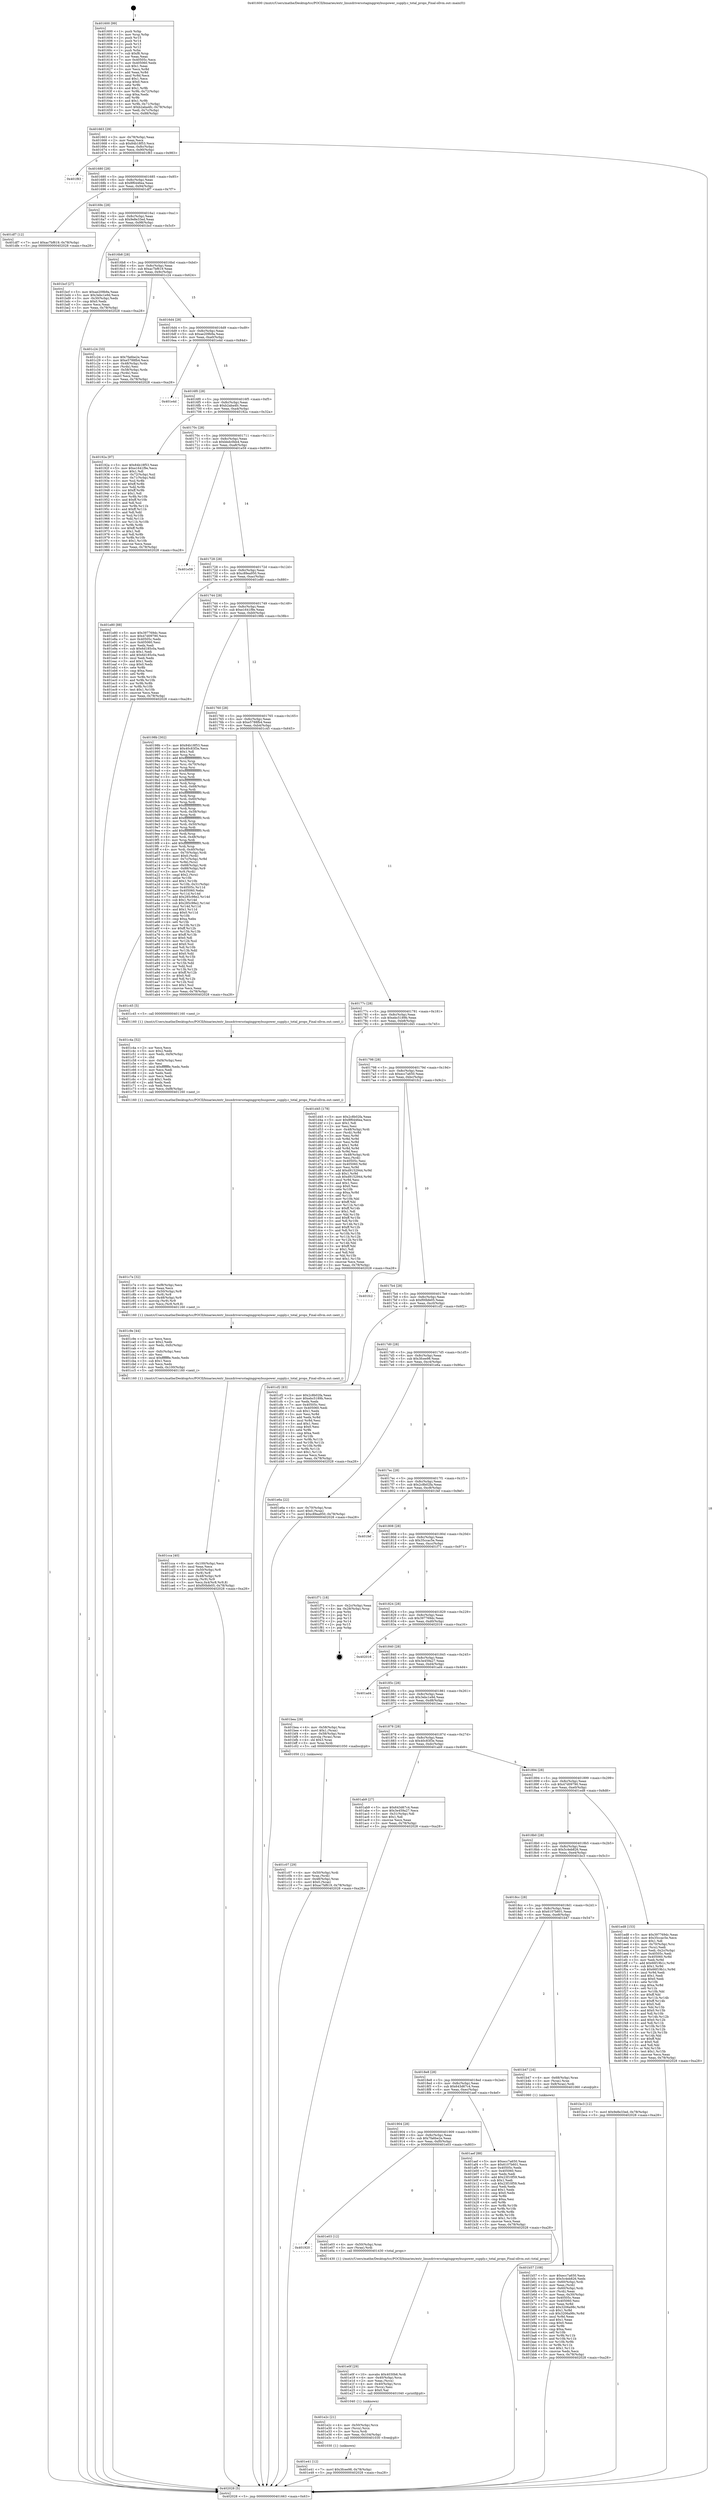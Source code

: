 digraph "0x401600" {
  label = "0x401600 (/mnt/c/Users/mathe/Desktop/tcc/POCII/binaries/extr_linuxdriversstaginggreybuspower_supply.c_total_props_Final-ollvm.out::main(0))"
  labelloc = "t"
  node[shape=record]

  Entry [label="",width=0.3,height=0.3,shape=circle,fillcolor=black,style=filled]
  "0x401663" [label="{
     0x401663 [29]\l
     | [instrs]\l
     &nbsp;&nbsp;0x401663 \<+3\>: mov -0x78(%rbp),%eax\l
     &nbsp;&nbsp;0x401666 \<+2\>: mov %eax,%ecx\l
     &nbsp;&nbsp;0x401668 \<+6\>: sub $0x84b18f53,%ecx\l
     &nbsp;&nbsp;0x40166e \<+6\>: mov %eax,-0x8c(%rbp)\l
     &nbsp;&nbsp;0x401674 \<+6\>: mov %ecx,-0x90(%rbp)\l
     &nbsp;&nbsp;0x40167a \<+6\>: je 0000000000401f83 \<main+0x983\>\l
  }"]
  "0x401f83" [label="{
     0x401f83\l
  }", style=dashed]
  "0x401680" [label="{
     0x401680 [28]\l
     | [instrs]\l
     &nbsp;&nbsp;0x401680 \<+5\>: jmp 0000000000401685 \<main+0x85\>\l
     &nbsp;&nbsp;0x401685 \<+6\>: mov -0x8c(%rbp),%eax\l
     &nbsp;&nbsp;0x40168b \<+5\>: sub $0x8f6446ea,%eax\l
     &nbsp;&nbsp;0x401690 \<+6\>: mov %eax,-0x94(%rbp)\l
     &nbsp;&nbsp;0x401696 \<+6\>: je 0000000000401df7 \<main+0x7f7\>\l
  }"]
  Exit [label="",width=0.3,height=0.3,shape=circle,fillcolor=black,style=filled,peripheries=2]
  "0x401df7" [label="{
     0x401df7 [12]\l
     | [instrs]\l
     &nbsp;&nbsp;0x401df7 \<+7\>: movl $0xac7bf619,-0x78(%rbp)\l
     &nbsp;&nbsp;0x401dfe \<+5\>: jmp 0000000000402028 \<main+0xa28\>\l
  }"]
  "0x40169c" [label="{
     0x40169c [28]\l
     | [instrs]\l
     &nbsp;&nbsp;0x40169c \<+5\>: jmp 00000000004016a1 \<main+0xa1\>\l
     &nbsp;&nbsp;0x4016a1 \<+6\>: mov -0x8c(%rbp),%eax\l
     &nbsp;&nbsp;0x4016a7 \<+5\>: sub $0x9e8e33ed,%eax\l
     &nbsp;&nbsp;0x4016ac \<+6\>: mov %eax,-0x98(%rbp)\l
     &nbsp;&nbsp;0x4016b2 \<+6\>: je 0000000000401bcf \<main+0x5cf\>\l
  }"]
  "0x401e41" [label="{
     0x401e41 [12]\l
     | [instrs]\l
     &nbsp;&nbsp;0x401e41 \<+7\>: movl $0x3fcee98,-0x78(%rbp)\l
     &nbsp;&nbsp;0x401e48 \<+5\>: jmp 0000000000402028 \<main+0xa28\>\l
  }"]
  "0x401bcf" [label="{
     0x401bcf [27]\l
     | [instrs]\l
     &nbsp;&nbsp;0x401bcf \<+5\>: mov $0xae209b9a,%eax\l
     &nbsp;&nbsp;0x401bd4 \<+5\>: mov $0x3ebc1e9d,%ecx\l
     &nbsp;&nbsp;0x401bd9 \<+3\>: mov -0x30(%rbp),%edx\l
     &nbsp;&nbsp;0x401bdc \<+3\>: cmp $0x0,%edx\l
     &nbsp;&nbsp;0x401bdf \<+3\>: cmove %ecx,%eax\l
     &nbsp;&nbsp;0x401be2 \<+3\>: mov %eax,-0x78(%rbp)\l
     &nbsp;&nbsp;0x401be5 \<+5\>: jmp 0000000000402028 \<main+0xa28\>\l
  }"]
  "0x4016b8" [label="{
     0x4016b8 [28]\l
     | [instrs]\l
     &nbsp;&nbsp;0x4016b8 \<+5\>: jmp 00000000004016bd \<main+0xbd\>\l
     &nbsp;&nbsp;0x4016bd \<+6\>: mov -0x8c(%rbp),%eax\l
     &nbsp;&nbsp;0x4016c3 \<+5\>: sub $0xac7bf619,%eax\l
     &nbsp;&nbsp;0x4016c8 \<+6\>: mov %eax,-0x9c(%rbp)\l
     &nbsp;&nbsp;0x4016ce \<+6\>: je 0000000000401c24 \<main+0x624\>\l
  }"]
  "0x401e2c" [label="{
     0x401e2c [21]\l
     | [instrs]\l
     &nbsp;&nbsp;0x401e2c \<+4\>: mov -0x50(%rbp),%rcx\l
     &nbsp;&nbsp;0x401e30 \<+3\>: mov (%rcx),%rcx\l
     &nbsp;&nbsp;0x401e33 \<+3\>: mov %rcx,%rdi\l
     &nbsp;&nbsp;0x401e36 \<+6\>: mov %eax,-0x104(%rbp)\l
     &nbsp;&nbsp;0x401e3c \<+5\>: call 0000000000401030 \<free@plt\>\l
     | [calls]\l
     &nbsp;&nbsp;0x401030 \{1\} (unknown)\l
  }"]
  "0x401c24" [label="{
     0x401c24 [33]\l
     | [instrs]\l
     &nbsp;&nbsp;0x401c24 \<+5\>: mov $0x7fa6be2e,%eax\l
     &nbsp;&nbsp;0x401c29 \<+5\>: mov $0xe5788fb4,%ecx\l
     &nbsp;&nbsp;0x401c2e \<+4\>: mov -0x48(%rbp),%rdx\l
     &nbsp;&nbsp;0x401c32 \<+2\>: mov (%rdx),%esi\l
     &nbsp;&nbsp;0x401c34 \<+4\>: mov -0x58(%rbp),%rdx\l
     &nbsp;&nbsp;0x401c38 \<+2\>: cmp (%rdx),%esi\l
     &nbsp;&nbsp;0x401c3a \<+3\>: cmovl %ecx,%eax\l
     &nbsp;&nbsp;0x401c3d \<+3\>: mov %eax,-0x78(%rbp)\l
     &nbsp;&nbsp;0x401c40 \<+5\>: jmp 0000000000402028 \<main+0xa28\>\l
  }"]
  "0x4016d4" [label="{
     0x4016d4 [28]\l
     | [instrs]\l
     &nbsp;&nbsp;0x4016d4 \<+5\>: jmp 00000000004016d9 \<main+0xd9\>\l
     &nbsp;&nbsp;0x4016d9 \<+6\>: mov -0x8c(%rbp),%eax\l
     &nbsp;&nbsp;0x4016df \<+5\>: sub $0xae209b9a,%eax\l
     &nbsp;&nbsp;0x4016e4 \<+6\>: mov %eax,-0xa0(%rbp)\l
     &nbsp;&nbsp;0x4016ea \<+6\>: je 0000000000401e4d \<main+0x84d\>\l
  }"]
  "0x401e0f" [label="{
     0x401e0f [29]\l
     | [instrs]\l
     &nbsp;&nbsp;0x401e0f \<+10\>: movabs $0x4030b6,%rdi\l
     &nbsp;&nbsp;0x401e19 \<+4\>: mov -0x40(%rbp),%rcx\l
     &nbsp;&nbsp;0x401e1d \<+2\>: mov %eax,(%rcx)\l
     &nbsp;&nbsp;0x401e1f \<+4\>: mov -0x40(%rbp),%rcx\l
     &nbsp;&nbsp;0x401e23 \<+2\>: mov (%rcx),%esi\l
     &nbsp;&nbsp;0x401e25 \<+2\>: mov $0x0,%al\l
     &nbsp;&nbsp;0x401e27 \<+5\>: call 0000000000401040 \<printf@plt\>\l
     | [calls]\l
     &nbsp;&nbsp;0x401040 \{1\} (unknown)\l
  }"]
  "0x401e4d" [label="{
     0x401e4d\l
  }", style=dashed]
  "0x4016f0" [label="{
     0x4016f0 [28]\l
     | [instrs]\l
     &nbsp;&nbsp;0x4016f0 \<+5\>: jmp 00000000004016f5 \<main+0xf5\>\l
     &nbsp;&nbsp;0x4016f5 \<+6\>: mov -0x8c(%rbp),%eax\l
     &nbsp;&nbsp;0x4016fb \<+5\>: sub $0xb2aba4fc,%eax\l
     &nbsp;&nbsp;0x401700 \<+6\>: mov %eax,-0xa4(%rbp)\l
     &nbsp;&nbsp;0x401706 \<+6\>: je 000000000040192a \<main+0x32a\>\l
  }"]
  "0x401920" [label="{
     0x401920\l
  }", style=dashed]
  "0x40192a" [label="{
     0x40192a [97]\l
     | [instrs]\l
     &nbsp;&nbsp;0x40192a \<+5\>: mov $0x84b18f53,%eax\l
     &nbsp;&nbsp;0x40192f \<+5\>: mov $0xe1641f9e,%ecx\l
     &nbsp;&nbsp;0x401934 \<+2\>: mov $0x1,%dl\l
     &nbsp;&nbsp;0x401936 \<+4\>: mov -0x72(%rbp),%sil\l
     &nbsp;&nbsp;0x40193a \<+4\>: mov -0x71(%rbp),%dil\l
     &nbsp;&nbsp;0x40193e \<+3\>: mov %sil,%r8b\l
     &nbsp;&nbsp;0x401941 \<+4\>: xor $0xff,%r8b\l
     &nbsp;&nbsp;0x401945 \<+3\>: mov %dil,%r9b\l
     &nbsp;&nbsp;0x401948 \<+4\>: xor $0xff,%r9b\l
     &nbsp;&nbsp;0x40194c \<+3\>: xor $0x1,%dl\l
     &nbsp;&nbsp;0x40194f \<+3\>: mov %r8b,%r10b\l
     &nbsp;&nbsp;0x401952 \<+4\>: and $0xff,%r10b\l
     &nbsp;&nbsp;0x401956 \<+3\>: and %dl,%sil\l
     &nbsp;&nbsp;0x401959 \<+3\>: mov %r9b,%r11b\l
     &nbsp;&nbsp;0x40195c \<+4\>: and $0xff,%r11b\l
     &nbsp;&nbsp;0x401960 \<+3\>: and %dl,%dil\l
     &nbsp;&nbsp;0x401963 \<+3\>: or %sil,%r10b\l
     &nbsp;&nbsp;0x401966 \<+3\>: or %dil,%r11b\l
     &nbsp;&nbsp;0x401969 \<+3\>: xor %r11b,%r10b\l
     &nbsp;&nbsp;0x40196c \<+3\>: or %r9b,%r8b\l
     &nbsp;&nbsp;0x40196f \<+4\>: xor $0xff,%r8b\l
     &nbsp;&nbsp;0x401973 \<+3\>: or $0x1,%dl\l
     &nbsp;&nbsp;0x401976 \<+3\>: and %dl,%r8b\l
     &nbsp;&nbsp;0x401979 \<+3\>: or %r8b,%r10b\l
     &nbsp;&nbsp;0x40197c \<+4\>: test $0x1,%r10b\l
     &nbsp;&nbsp;0x401980 \<+3\>: cmovne %ecx,%eax\l
     &nbsp;&nbsp;0x401983 \<+3\>: mov %eax,-0x78(%rbp)\l
     &nbsp;&nbsp;0x401986 \<+5\>: jmp 0000000000402028 \<main+0xa28\>\l
  }"]
  "0x40170c" [label="{
     0x40170c [28]\l
     | [instrs]\l
     &nbsp;&nbsp;0x40170c \<+5\>: jmp 0000000000401711 \<main+0x111\>\l
     &nbsp;&nbsp;0x401711 \<+6\>: mov -0x8c(%rbp),%eax\l
     &nbsp;&nbsp;0x401717 \<+5\>: sub $0xbbdc0bb4,%eax\l
     &nbsp;&nbsp;0x40171c \<+6\>: mov %eax,-0xa8(%rbp)\l
     &nbsp;&nbsp;0x401722 \<+6\>: je 0000000000401e59 \<main+0x859\>\l
  }"]
  "0x402028" [label="{
     0x402028 [5]\l
     | [instrs]\l
     &nbsp;&nbsp;0x402028 \<+5\>: jmp 0000000000401663 \<main+0x63\>\l
  }"]
  "0x401600" [label="{
     0x401600 [99]\l
     | [instrs]\l
     &nbsp;&nbsp;0x401600 \<+1\>: push %rbp\l
     &nbsp;&nbsp;0x401601 \<+3\>: mov %rsp,%rbp\l
     &nbsp;&nbsp;0x401604 \<+2\>: push %r15\l
     &nbsp;&nbsp;0x401606 \<+2\>: push %r14\l
     &nbsp;&nbsp;0x401608 \<+2\>: push %r13\l
     &nbsp;&nbsp;0x40160a \<+2\>: push %r12\l
     &nbsp;&nbsp;0x40160c \<+1\>: push %rbx\l
     &nbsp;&nbsp;0x40160d \<+7\>: sub $0xf8,%rsp\l
     &nbsp;&nbsp;0x401614 \<+2\>: xor %eax,%eax\l
     &nbsp;&nbsp;0x401616 \<+7\>: mov 0x40505c,%ecx\l
     &nbsp;&nbsp;0x40161d \<+7\>: mov 0x405060,%edx\l
     &nbsp;&nbsp;0x401624 \<+3\>: sub $0x1,%eax\l
     &nbsp;&nbsp;0x401627 \<+3\>: mov %ecx,%r8d\l
     &nbsp;&nbsp;0x40162a \<+3\>: add %eax,%r8d\l
     &nbsp;&nbsp;0x40162d \<+4\>: imul %r8d,%ecx\l
     &nbsp;&nbsp;0x401631 \<+3\>: and $0x1,%ecx\l
     &nbsp;&nbsp;0x401634 \<+3\>: cmp $0x0,%ecx\l
     &nbsp;&nbsp;0x401637 \<+4\>: sete %r9b\l
     &nbsp;&nbsp;0x40163b \<+4\>: and $0x1,%r9b\l
     &nbsp;&nbsp;0x40163f \<+4\>: mov %r9b,-0x72(%rbp)\l
     &nbsp;&nbsp;0x401643 \<+3\>: cmp $0xa,%edx\l
     &nbsp;&nbsp;0x401646 \<+4\>: setl %r9b\l
     &nbsp;&nbsp;0x40164a \<+4\>: and $0x1,%r9b\l
     &nbsp;&nbsp;0x40164e \<+4\>: mov %r9b,-0x71(%rbp)\l
     &nbsp;&nbsp;0x401652 \<+7\>: movl $0xb2aba4fc,-0x78(%rbp)\l
     &nbsp;&nbsp;0x401659 \<+3\>: mov %edi,-0x7c(%rbp)\l
     &nbsp;&nbsp;0x40165c \<+7\>: mov %rsi,-0x88(%rbp)\l
  }"]
  "0x401e03" [label="{
     0x401e03 [12]\l
     | [instrs]\l
     &nbsp;&nbsp;0x401e03 \<+4\>: mov -0x50(%rbp),%rax\l
     &nbsp;&nbsp;0x401e07 \<+3\>: mov (%rax),%rdi\l
     &nbsp;&nbsp;0x401e0a \<+5\>: call 0000000000401430 \<total_props\>\l
     | [calls]\l
     &nbsp;&nbsp;0x401430 \{1\} (/mnt/c/Users/mathe/Desktop/tcc/POCII/binaries/extr_linuxdriversstaginggreybuspower_supply.c_total_props_Final-ollvm.out::total_props)\l
  }"]
  "0x401e59" [label="{
     0x401e59\l
  }", style=dashed]
  "0x401728" [label="{
     0x401728 [28]\l
     | [instrs]\l
     &nbsp;&nbsp;0x401728 \<+5\>: jmp 000000000040172d \<main+0x12d\>\l
     &nbsp;&nbsp;0x40172d \<+6\>: mov -0x8c(%rbp),%eax\l
     &nbsp;&nbsp;0x401733 \<+5\>: sub $0xc89ea950,%eax\l
     &nbsp;&nbsp;0x401738 \<+6\>: mov %eax,-0xac(%rbp)\l
     &nbsp;&nbsp;0x40173e \<+6\>: je 0000000000401e80 \<main+0x880\>\l
  }"]
  "0x401cca" [label="{
     0x401cca [40]\l
     | [instrs]\l
     &nbsp;&nbsp;0x401cca \<+6\>: mov -0x100(%rbp),%ecx\l
     &nbsp;&nbsp;0x401cd0 \<+3\>: imul %eax,%ecx\l
     &nbsp;&nbsp;0x401cd3 \<+4\>: mov -0x50(%rbp),%r8\l
     &nbsp;&nbsp;0x401cd7 \<+3\>: mov (%r8),%r8\l
     &nbsp;&nbsp;0x401cda \<+4\>: mov -0x48(%rbp),%r9\l
     &nbsp;&nbsp;0x401cde \<+3\>: movslq (%r9),%r9\l
     &nbsp;&nbsp;0x401ce1 \<+5\>: mov %ecx,0x4(%r8,%r9,8)\l
     &nbsp;&nbsp;0x401ce6 \<+7\>: movl $0xf00bfe05,-0x78(%rbp)\l
     &nbsp;&nbsp;0x401ced \<+5\>: jmp 0000000000402028 \<main+0xa28\>\l
  }"]
  "0x401e80" [label="{
     0x401e80 [88]\l
     | [instrs]\l
     &nbsp;&nbsp;0x401e80 \<+5\>: mov $0x397769dc,%eax\l
     &nbsp;&nbsp;0x401e85 \<+5\>: mov $0x47d09790,%ecx\l
     &nbsp;&nbsp;0x401e8a \<+7\>: mov 0x40505c,%edx\l
     &nbsp;&nbsp;0x401e91 \<+7\>: mov 0x405060,%esi\l
     &nbsp;&nbsp;0x401e98 \<+2\>: mov %edx,%edi\l
     &nbsp;&nbsp;0x401e9a \<+6\>: sub $0x6d185c0a,%edi\l
     &nbsp;&nbsp;0x401ea0 \<+3\>: sub $0x1,%edi\l
     &nbsp;&nbsp;0x401ea3 \<+6\>: add $0x6d185c0a,%edi\l
     &nbsp;&nbsp;0x401ea9 \<+3\>: imul %edi,%edx\l
     &nbsp;&nbsp;0x401eac \<+3\>: and $0x1,%edx\l
     &nbsp;&nbsp;0x401eaf \<+3\>: cmp $0x0,%edx\l
     &nbsp;&nbsp;0x401eb2 \<+4\>: sete %r8b\l
     &nbsp;&nbsp;0x401eb6 \<+3\>: cmp $0xa,%esi\l
     &nbsp;&nbsp;0x401eb9 \<+4\>: setl %r9b\l
     &nbsp;&nbsp;0x401ebd \<+3\>: mov %r8b,%r10b\l
     &nbsp;&nbsp;0x401ec0 \<+3\>: and %r9b,%r10b\l
     &nbsp;&nbsp;0x401ec3 \<+3\>: xor %r9b,%r8b\l
     &nbsp;&nbsp;0x401ec6 \<+3\>: or %r8b,%r10b\l
     &nbsp;&nbsp;0x401ec9 \<+4\>: test $0x1,%r10b\l
     &nbsp;&nbsp;0x401ecd \<+3\>: cmovne %ecx,%eax\l
     &nbsp;&nbsp;0x401ed0 \<+3\>: mov %eax,-0x78(%rbp)\l
     &nbsp;&nbsp;0x401ed3 \<+5\>: jmp 0000000000402028 \<main+0xa28\>\l
  }"]
  "0x401744" [label="{
     0x401744 [28]\l
     | [instrs]\l
     &nbsp;&nbsp;0x401744 \<+5\>: jmp 0000000000401749 \<main+0x149\>\l
     &nbsp;&nbsp;0x401749 \<+6\>: mov -0x8c(%rbp),%eax\l
     &nbsp;&nbsp;0x40174f \<+5\>: sub $0xe1641f9e,%eax\l
     &nbsp;&nbsp;0x401754 \<+6\>: mov %eax,-0xb0(%rbp)\l
     &nbsp;&nbsp;0x40175a \<+6\>: je 000000000040198b \<main+0x38b\>\l
  }"]
  "0x401c9e" [label="{
     0x401c9e [44]\l
     | [instrs]\l
     &nbsp;&nbsp;0x401c9e \<+2\>: xor %ecx,%ecx\l
     &nbsp;&nbsp;0x401ca0 \<+5\>: mov $0x2,%edx\l
     &nbsp;&nbsp;0x401ca5 \<+6\>: mov %edx,-0xfc(%rbp)\l
     &nbsp;&nbsp;0x401cab \<+1\>: cltd\l
     &nbsp;&nbsp;0x401cac \<+6\>: mov -0xfc(%rbp),%esi\l
     &nbsp;&nbsp;0x401cb2 \<+2\>: idiv %esi\l
     &nbsp;&nbsp;0x401cb4 \<+6\>: imul $0xfffffffe,%edx,%edx\l
     &nbsp;&nbsp;0x401cba \<+3\>: sub $0x1,%ecx\l
     &nbsp;&nbsp;0x401cbd \<+2\>: sub %ecx,%edx\l
     &nbsp;&nbsp;0x401cbf \<+6\>: mov %edx,-0x100(%rbp)\l
     &nbsp;&nbsp;0x401cc5 \<+5\>: call 0000000000401160 \<next_i\>\l
     | [calls]\l
     &nbsp;&nbsp;0x401160 \{1\} (/mnt/c/Users/mathe/Desktop/tcc/POCII/binaries/extr_linuxdriversstaginggreybuspower_supply.c_total_props_Final-ollvm.out::next_i)\l
  }"]
  "0x40198b" [label="{
     0x40198b [302]\l
     | [instrs]\l
     &nbsp;&nbsp;0x40198b \<+5\>: mov $0x84b18f53,%eax\l
     &nbsp;&nbsp;0x401990 \<+5\>: mov $0x40c83f3e,%ecx\l
     &nbsp;&nbsp;0x401995 \<+2\>: mov $0x1,%dl\l
     &nbsp;&nbsp;0x401997 \<+3\>: mov %rsp,%rsi\l
     &nbsp;&nbsp;0x40199a \<+4\>: add $0xfffffffffffffff0,%rsi\l
     &nbsp;&nbsp;0x40199e \<+3\>: mov %rsi,%rsp\l
     &nbsp;&nbsp;0x4019a1 \<+4\>: mov %rsi,-0x70(%rbp)\l
     &nbsp;&nbsp;0x4019a5 \<+3\>: mov %rsp,%rsi\l
     &nbsp;&nbsp;0x4019a8 \<+4\>: add $0xfffffffffffffff0,%rsi\l
     &nbsp;&nbsp;0x4019ac \<+3\>: mov %rsi,%rsp\l
     &nbsp;&nbsp;0x4019af \<+3\>: mov %rsp,%rdi\l
     &nbsp;&nbsp;0x4019b2 \<+4\>: add $0xfffffffffffffff0,%rdi\l
     &nbsp;&nbsp;0x4019b6 \<+3\>: mov %rdi,%rsp\l
     &nbsp;&nbsp;0x4019b9 \<+4\>: mov %rdi,-0x68(%rbp)\l
     &nbsp;&nbsp;0x4019bd \<+3\>: mov %rsp,%rdi\l
     &nbsp;&nbsp;0x4019c0 \<+4\>: add $0xfffffffffffffff0,%rdi\l
     &nbsp;&nbsp;0x4019c4 \<+3\>: mov %rdi,%rsp\l
     &nbsp;&nbsp;0x4019c7 \<+4\>: mov %rdi,-0x60(%rbp)\l
     &nbsp;&nbsp;0x4019cb \<+3\>: mov %rsp,%rdi\l
     &nbsp;&nbsp;0x4019ce \<+4\>: add $0xfffffffffffffff0,%rdi\l
     &nbsp;&nbsp;0x4019d2 \<+3\>: mov %rdi,%rsp\l
     &nbsp;&nbsp;0x4019d5 \<+4\>: mov %rdi,-0x58(%rbp)\l
     &nbsp;&nbsp;0x4019d9 \<+3\>: mov %rsp,%rdi\l
     &nbsp;&nbsp;0x4019dc \<+4\>: add $0xfffffffffffffff0,%rdi\l
     &nbsp;&nbsp;0x4019e0 \<+3\>: mov %rdi,%rsp\l
     &nbsp;&nbsp;0x4019e3 \<+4\>: mov %rdi,-0x50(%rbp)\l
     &nbsp;&nbsp;0x4019e7 \<+3\>: mov %rsp,%rdi\l
     &nbsp;&nbsp;0x4019ea \<+4\>: add $0xfffffffffffffff0,%rdi\l
     &nbsp;&nbsp;0x4019ee \<+3\>: mov %rdi,%rsp\l
     &nbsp;&nbsp;0x4019f1 \<+4\>: mov %rdi,-0x48(%rbp)\l
     &nbsp;&nbsp;0x4019f5 \<+3\>: mov %rsp,%rdi\l
     &nbsp;&nbsp;0x4019f8 \<+4\>: add $0xfffffffffffffff0,%rdi\l
     &nbsp;&nbsp;0x4019fc \<+3\>: mov %rdi,%rsp\l
     &nbsp;&nbsp;0x4019ff \<+4\>: mov %rdi,-0x40(%rbp)\l
     &nbsp;&nbsp;0x401a03 \<+4\>: mov -0x70(%rbp),%rdi\l
     &nbsp;&nbsp;0x401a07 \<+6\>: movl $0x0,(%rdi)\l
     &nbsp;&nbsp;0x401a0d \<+4\>: mov -0x7c(%rbp),%r8d\l
     &nbsp;&nbsp;0x401a11 \<+3\>: mov %r8d,(%rsi)\l
     &nbsp;&nbsp;0x401a14 \<+4\>: mov -0x68(%rbp),%rdi\l
     &nbsp;&nbsp;0x401a18 \<+7\>: mov -0x88(%rbp),%r9\l
     &nbsp;&nbsp;0x401a1f \<+3\>: mov %r9,(%rdi)\l
     &nbsp;&nbsp;0x401a22 \<+3\>: cmpl $0x2,(%rsi)\l
     &nbsp;&nbsp;0x401a25 \<+4\>: setne %r10b\l
     &nbsp;&nbsp;0x401a29 \<+4\>: and $0x1,%r10b\l
     &nbsp;&nbsp;0x401a2d \<+4\>: mov %r10b,-0x31(%rbp)\l
     &nbsp;&nbsp;0x401a31 \<+8\>: mov 0x40505c,%r11d\l
     &nbsp;&nbsp;0x401a39 \<+7\>: mov 0x405060,%ebx\l
     &nbsp;&nbsp;0x401a40 \<+3\>: mov %r11d,%r14d\l
     &nbsp;&nbsp;0x401a43 \<+7\>: add $0x285c98e2,%r14d\l
     &nbsp;&nbsp;0x401a4a \<+4\>: sub $0x1,%r14d\l
     &nbsp;&nbsp;0x401a4e \<+7\>: sub $0x285c98e2,%r14d\l
     &nbsp;&nbsp;0x401a55 \<+4\>: imul %r14d,%r11d\l
     &nbsp;&nbsp;0x401a59 \<+4\>: and $0x1,%r11d\l
     &nbsp;&nbsp;0x401a5d \<+4\>: cmp $0x0,%r11d\l
     &nbsp;&nbsp;0x401a61 \<+4\>: sete %r10b\l
     &nbsp;&nbsp;0x401a65 \<+3\>: cmp $0xa,%ebx\l
     &nbsp;&nbsp;0x401a68 \<+4\>: setl %r15b\l
     &nbsp;&nbsp;0x401a6c \<+3\>: mov %r10b,%r12b\l
     &nbsp;&nbsp;0x401a6f \<+4\>: xor $0xff,%r12b\l
     &nbsp;&nbsp;0x401a73 \<+3\>: mov %r15b,%r13b\l
     &nbsp;&nbsp;0x401a76 \<+4\>: xor $0xff,%r13b\l
     &nbsp;&nbsp;0x401a7a \<+3\>: xor $0x0,%dl\l
     &nbsp;&nbsp;0x401a7d \<+3\>: mov %r12b,%sil\l
     &nbsp;&nbsp;0x401a80 \<+4\>: and $0x0,%sil\l
     &nbsp;&nbsp;0x401a84 \<+3\>: and %dl,%r10b\l
     &nbsp;&nbsp;0x401a87 \<+3\>: mov %r13b,%dil\l
     &nbsp;&nbsp;0x401a8a \<+4\>: and $0x0,%dil\l
     &nbsp;&nbsp;0x401a8e \<+3\>: and %dl,%r15b\l
     &nbsp;&nbsp;0x401a91 \<+3\>: or %r10b,%sil\l
     &nbsp;&nbsp;0x401a94 \<+3\>: or %r15b,%dil\l
     &nbsp;&nbsp;0x401a97 \<+3\>: xor %dil,%sil\l
     &nbsp;&nbsp;0x401a9a \<+3\>: or %r13b,%r12b\l
     &nbsp;&nbsp;0x401a9d \<+4\>: xor $0xff,%r12b\l
     &nbsp;&nbsp;0x401aa1 \<+3\>: or $0x0,%dl\l
     &nbsp;&nbsp;0x401aa4 \<+3\>: and %dl,%r12b\l
     &nbsp;&nbsp;0x401aa7 \<+3\>: or %r12b,%sil\l
     &nbsp;&nbsp;0x401aaa \<+4\>: test $0x1,%sil\l
     &nbsp;&nbsp;0x401aae \<+3\>: cmovne %ecx,%eax\l
     &nbsp;&nbsp;0x401ab1 \<+3\>: mov %eax,-0x78(%rbp)\l
     &nbsp;&nbsp;0x401ab4 \<+5\>: jmp 0000000000402028 \<main+0xa28\>\l
  }"]
  "0x401760" [label="{
     0x401760 [28]\l
     | [instrs]\l
     &nbsp;&nbsp;0x401760 \<+5\>: jmp 0000000000401765 \<main+0x165\>\l
     &nbsp;&nbsp;0x401765 \<+6\>: mov -0x8c(%rbp),%eax\l
     &nbsp;&nbsp;0x40176b \<+5\>: sub $0xe5788fb4,%eax\l
     &nbsp;&nbsp;0x401770 \<+6\>: mov %eax,-0xb4(%rbp)\l
     &nbsp;&nbsp;0x401776 \<+6\>: je 0000000000401c45 \<main+0x645\>\l
  }"]
  "0x401c7e" [label="{
     0x401c7e [32]\l
     | [instrs]\l
     &nbsp;&nbsp;0x401c7e \<+6\>: mov -0xf8(%rbp),%ecx\l
     &nbsp;&nbsp;0x401c84 \<+3\>: imul %eax,%ecx\l
     &nbsp;&nbsp;0x401c87 \<+4\>: mov -0x50(%rbp),%r8\l
     &nbsp;&nbsp;0x401c8b \<+3\>: mov (%r8),%r8\l
     &nbsp;&nbsp;0x401c8e \<+4\>: mov -0x48(%rbp),%r9\l
     &nbsp;&nbsp;0x401c92 \<+3\>: movslq (%r9),%r9\l
     &nbsp;&nbsp;0x401c95 \<+4\>: mov %ecx,(%r8,%r9,8)\l
     &nbsp;&nbsp;0x401c99 \<+5\>: call 0000000000401160 \<next_i\>\l
     | [calls]\l
     &nbsp;&nbsp;0x401160 \{1\} (/mnt/c/Users/mathe/Desktop/tcc/POCII/binaries/extr_linuxdriversstaginggreybuspower_supply.c_total_props_Final-ollvm.out::next_i)\l
  }"]
  "0x401c4a" [label="{
     0x401c4a [52]\l
     | [instrs]\l
     &nbsp;&nbsp;0x401c4a \<+2\>: xor %ecx,%ecx\l
     &nbsp;&nbsp;0x401c4c \<+5\>: mov $0x2,%edx\l
     &nbsp;&nbsp;0x401c51 \<+6\>: mov %edx,-0xf4(%rbp)\l
     &nbsp;&nbsp;0x401c57 \<+1\>: cltd\l
     &nbsp;&nbsp;0x401c58 \<+6\>: mov -0xf4(%rbp),%esi\l
     &nbsp;&nbsp;0x401c5e \<+2\>: idiv %esi\l
     &nbsp;&nbsp;0x401c60 \<+6\>: imul $0xfffffffe,%edx,%edx\l
     &nbsp;&nbsp;0x401c66 \<+2\>: mov %ecx,%edi\l
     &nbsp;&nbsp;0x401c68 \<+2\>: sub %edx,%edi\l
     &nbsp;&nbsp;0x401c6a \<+2\>: mov %ecx,%edx\l
     &nbsp;&nbsp;0x401c6c \<+3\>: sub $0x1,%edx\l
     &nbsp;&nbsp;0x401c6f \<+2\>: add %edx,%edi\l
     &nbsp;&nbsp;0x401c71 \<+2\>: sub %edi,%ecx\l
     &nbsp;&nbsp;0x401c73 \<+6\>: mov %ecx,-0xf8(%rbp)\l
     &nbsp;&nbsp;0x401c79 \<+5\>: call 0000000000401160 \<next_i\>\l
     | [calls]\l
     &nbsp;&nbsp;0x401160 \{1\} (/mnt/c/Users/mathe/Desktop/tcc/POCII/binaries/extr_linuxdriversstaginggreybuspower_supply.c_total_props_Final-ollvm.out::next_i)\l
  }"]
  "0x401c45" [label="{
     0x401c45 [5]\l
     | [instrs]\l
     &nbsp;&nbsp;0x401c45 \<+5\>: call 0000000000401160 \<next_i\>\l
     | [calls]\l
     &nbsp;&nbsp;0x401160 \{1\} (/mnt/c/Users/mathe/Desktop/tcc/POCII/binaries/extr_linuxdriversstaginggreybuspower_supply.c_total_props_Final-ollvm.out::next_i)\l
  }"]
  "0x40177c" [label="{
     0x40177c [28]\l
     | [instrs]\l
     &nbsp;&nbsp;0x40177c \<+5\>: jmp 0000000000401781 \<main+0x181\>\l
     &nbsp;&nbsp;0x401781 \<+6\>: mov -0x8c(%rbp),%eax\l
     &nbsp;&nbsp;0x401787 \<+5\>: sub $0xebc5189b,%eax\l
     &nbsp;&nbsp;0x40178c \<+6\>: mov %eax,-0xb8(%rbp)\l
     &nbsp;&nbsp;0x401792 \<+6\>: je 0000000000401d45 \<main+0x745\>\l
  }"]
  "0x401c07" [label="{
     0x401c07 [29]\l
     | [instrs]\l
     &nbsp;&nbsp;0x401c07 \<+4\>: mov -0x50(%rbp),%rdi\l
     &nbsp;&nbsp;0x401c0b \<+3\>: mov %rax,(%rdi)\l
     &nbsp;&nbsp;0x401c0e \<+4\>: mov -0x48(%rbp),%rax\l
     &nbsp;&nbsp;0x401c12 \<+6\>: movl $0x0,(%rax)\l
     &nbsp;&nbsp;0x401c18 \<+7\>: movl $0xac7bf619,-0x78(%rbp)\l
     &nbsp;&nbsp;0x401c1f \<+5\>: jmp 0000000000402028 \<main+0xa28\>\l
  }"]
  "0x401d45" [label="{
     0x401d45 [178]\l
     | [instrs]\l
     &nbsp;&nbsp;0x401d45 \<+5\>: mov $0x2c8b02fa,%eax\l
     &nbsp;&nbsp;0x401d4a \<+5\>: mov $0x8f6446ea,%ecx\l
     &nbsp;&nbsp;0x401d4f \<+2\>: mov $0x1,%dl\l
     &nbsp;&nbsp;0x401d51 \<+2\>: xor %esi,%esi\l
     &nbsp;&nbsp;0x401d53 \<+4\>: mov -0x48(%rbp),%rdi\l
     &nbsp;&nbsp;0x401d57 \<+3\>: mov (%rdi),%r8d\l
     &nbsp;&nbsp;0x401d5a \<+3\>: mov %esi,%r9d\l
     &nbsp;&nbsp;0x401d5d \<+3\>: sub %r8d,%r9d\l
     &nbsp;&nbsp;0x401d60 \<+3\>: mov %esi,%r8d\l
     &nbsp;&nbsp;0x401d63 \<+4\>: sub $0x1,%r8d\l
     &nbsp;&nbsp;0x401d67 \<+3\>: add %r8d,%r9d\l
     &nbsp;&nbsp;0x401d6a \<+3\>: sub %r9d,%esi\l
     &nbsp;&nbsp;0x401d6d \<+4\>: mov -0x48(%rbp),%rdi\l
     &nbsp;&nbsp;0x401d71 \<+2\>: mov %esi,(%rdi)\l
     &nbsp;&nbsp;0x401d73 \<+7\>: mov 0x40505c,%esi\l
     &nbsp;&nbsp;0x401d7a \<+8\>: mov 0x405060,%r8d\l
     &nbsp;&nbsp;0x401d82 \<+3\>: mov %esi,%r9d\l
     &nbsp;&nbsp;0x401d85 \<+7\>: add $0xd9152944,%r9d\l
     &nbsp;&nbsp;0x401d8c \<+4\>: sub $0x1,%r9d\l
     &nbsp;&nbsp;0x401d90 \<+7\>: sub $0xd9152944,%r9d\l
     &nbsp;&nbsp;0x401d97 \<+4\>: imul %r9d,%esi\l
     &nbsp;&nbsp;0x401d9b \<+3\>: and $0x1,%esi\l
     &nbsp;&nbsp;0x401d9e \<+3\>: cmp $0x0,%esi\l
     &nbsp;&nbsp;0x401da1 \<+4\>: sete %r10b\l
     &nbsp;&nbsp;0x401da5 \<+4\>: cmp $0xa,%r8d\l
     &nbsp;&nbsp;0x401da9 \<+4\>: setl %r11b\l
     &nbsp;&nbsp;0x401dad \<+3\>: mov %r10b,%bl\l
     &nbsp;&nbsp;0x401db0 \<+3\>: xor $0xff,%bl\l
     &nbsp;&nbsp;0x401db3 \<+3\>: mov %r11b,%r14b\l
     &nbsp;&nbsp;0x401db6 \<+4\>: xor $0xff,%r14b\l
     &nbsp;&nbsp;0x401dba \<+3\>: xor $0x1,%dl\l
     &nbsp;&nbsp;0x401dbd \<+3\>: mov %bl,%r15b\l
     &nbsp;&nbsp;0x401dc0 \<+4\>: and $0xff,%r15b\l
     &nbsp;&nbsp;0x401dc4 \<+3\>: and %dl,%r10b\l
     &nbsp;&nbsp;0x401dc7 \<+3\>: mov %r14b,%r12b\l
     &nbsp;&nbsp;0x401dca \<+4\>: and $0xff,%r12b\l
     &nbsp;&nbsp;0x401dce \<+3\>: and %dl,%r11b\l
     &nbsp;&nbsp;0x401dd1 \<+3\>: or %r10b,%r15b\l
     &nbsp;&nbsp;0x401dd4 \<+3\>: or %r11b,%r12b\l
     &nbsp;&nbsp;0x401dd7 \<+3\>: xor %r12b,%r15b\l
     &nbsp;&nbsp;0x401dda \<+3\>: or %r14b,%bl\l
     &nbsp;&nbsp;0x401ddd \<+3\>: xor $0xff,%bl\l
     &nbsp;&nbsp;0x401de0 \<+3\>: or $0x1,%dl\l
     &nbsp;&nbsp;0x401de3 \<+2\>: and %dl,%bl\l
     &nbsp;&nbsp;0x401de5 \<+3\>: or %bl,%r15b\l
     &nbsp;&nbsp;0x401de8 \<+4\>: test $0x1,%r15b\l
     &nbsp;&nbsp;0x401dec \<+3\>: cmovne %ecx,%eax\l
     &nbsp;&nbsp;0x401def \<+3\>: mov %eax,-0x78(%rbp)\l
     &nbsp;&nbsp;0x401df2 \<+5\>: jmp 0000000000402028 \<main+0xa28\>\l
  }"]
  "0x401798" [label="{
     0x401798 [28]\l
     | [instrs]\l
     &nbsp;&nbsp;0x401798 \<+5\>: jmp 000000000040179d \<main+0x19d\>\l
     &nbsp;&nbsp;0x40179d \<+6\>: mov -0x8c(%rbp),%eax\l
     &nbsp;&nbsp;0x4017a3 \<+5\>: sub $0xecc7a650,%eax\l
     &nbsp;&nbsp;0x4017a8 \<+6\>: mov %eax,-0xbc(%rbp)\l
     &nbsp;&nbsp;0x4017ae \<+6\>: je 0000000000401fc2 \<main+0x9c2\>\l
  }"]
  "0x401b57" [label="{
     0x401b57 [108]\l
     | [instrs]\l
     &nbsp;&nbsp;0x401b57 \<+5\>: mov $0xecc7a650,%ecx\l
     &nbsp;&nbsp;0x401b5c \<+5\>: mov $0x5c4eb826,%edx\l
     &nbsp;&nbsp;0x401b61 \<+4\>: mov -0x60(%rbp),%rdi\l
     &nbsp;&nbsp;0x401b65 \<+2\>: mov %eax,(%rdi)\l
     &nbsp;&nbsp;0x401b67 \<+4\>: mov -0x60(%rbp),%rdi\l
     &nbsp;&nbsp;0x401b6b \<+2\>: mov (%rdi),%eax\l
     &nbsp;&nbsp;0x401b6d \<+3\>: mov %eax,-0x30(%rbp)\l
     &nbsp;&nbsp;0x401b70 \<+7\>: mov 0x40505c,%eax\l
     &nbsp;&nbsp;0x401b77 \<+7\>: mov 0x405060,%esi\l
     &nbsp;&nbsp;0x401b7e \<+3\>: mov %eax,%r8d\l
     &nbsp;&nbsp;0x401b81 \<+7\>: add $0x3206a98c,%r8d\l
     &nbsp;&nbsp;0x401b88 \<+4\>: sub $0x1,%r8d\l
     &nbsp;&nbsp;0x401b8c \<+7\>: sub $0x3206a98c,%r8d\l
     &nbsp;&nbsp;0x401b93 \<+4\>: imul %r8d,%eax\l
     &nbsp;&nbsp;0x401b97 \<+3\>: and $0x1,%eax\l
     &nbsp;&nbsp;0x401b9a \<+3\>: cmp $0x0,%eax\l
     &nbsp;&nbsp;0x401b9d \<+4\>: sete %r9b\l
     &nbsp;&nbsp;0x401ba1 \<+3\>: cmp $0xa,%esi\l
     &nbsp;&nbsp;0x401ba4 \<+4\>: setl %r10b\l
     &nbsp;&nbsp;0x401ba8 \<+3\>: mov %r9b,%r11b\l
     &nbsp;&nbsp;0x401bab \<+3\>: and %r10b,%r11b\l
     &nbsp;&nbsp;0x401bae \<+3\>: xor %r10b,%r9b\l
     &nbsp;&nbsp;0x401bb1 \<+3\>: or %r9b,%r11b\l
     &nbsp;&nbsp;0x401bb4 \<+4\>: test $0x1,%r11b\l
     &nbsp;&nbsp;0x401bb8 \<+3\>: cmovne %edx,%ecx\l
     &nbsp;&nbsp;0x401bbb \<+3\>: mov %ecx,-0x78(%rbp)\l
     &nbsp;&nbsp;0x401bbe \<+5\>: jmp 0000000000402028 \<main+0xa28\>\l
  }"]
  "0x401fc2" [label="{
     0x401fc2\l
  }", style=dashed]
  "0x4017b4" [label="{
     0x4017b4 [28]\l
     | [instrs]\l
     &nbsp;&nbsp;0x4017b4 \<+5\>: jmp 00000000004017b9 \<main+0x1b9\>\l
     &nbsp;&nbsp;0x4017b9 \<+6\>: mov -0x8c(%rbp),%eax\l
     &nbsp;&nbsp;0x4017bf \<+5\>: sub $0xf00bfe05,%eax\l
     &nbsp;&nbsp;0x4017c4 \<+6\>: mov %eax,-0xc0(%rbp)\l
     &nbsp;&nbsp;0x4017ca \<+6\>: je 0000000000401cf2 \<main+0x6f2\>\l
  }"]
  "0x401904" [label="{
     0x401904 [28]\l
     | [instrs]\l
     &nbsp;&nbsp;0x401904 \<+5\>: jmp 0000000000401909 \<main+0x309\>\l
     &nbsp;&nbsp;0x401909 \<+6\>: mov -0x8c(%rbp),%eax\l
     &nbsp;&nbsp;0x40190f \<+5\>: sub $0x7fa6be2e,%eax\l
     &nbsp;&nbsp;0x401914 \<+6\>: mov %eax,-0xf0(%rbp)\l
     &nbsp;&nbsp;0x40191a \<+6\>: je 0000000000401e03 \<main+0x803\>\l
  }"]
  "0x401cf2" [label="{
     0x401cf2 [83]\l
     | [instrs]\l
     &nbsp;&nbsp;0x401cf2 \<+5\>: mov $0x2c8b02fa,%eax\l
     &nbsp;&nbsp;0x401cf7 \<+5\>: mov $0xebc5189b,%ecx\l
     &nbsp;&nbsp;0x401cfc \<+2\>: xor %edx,%edx\l
     &nbsp;&nbsp;0x401cfe \<+7\>: mov 0x40505c,%esi\l
     &nbsp;&nbsp;0x401d05 \<+7\>: mov 0x405060,%edi\l
     &nbsp;&nbsp;0x401d0c \<+3\>: sub $0x1,%edx\l
     &nbsp;&nbsp;0x401d0f \<+3\>: mov %esi,%r8d\l
     &nbsp;&nbsp;0x401d12 \<+3\>: add %edx,%r8d\l
     &nbsp;&nbsp;0x401d15 \<+4\>: imul %r8d,%esi\l
     &nbsp;&nbsp;0x401d19 \<+3\>: and $0x1,%esi\l
     &nbsp;&nbsp;0x401d1c \<+3\>: cmp $0x0,%esi\l
     &nbsp;&nbsp;0x401d1f \<+4\>: sete %r9b\l
     &nbsp;&nbsp;0x401d23 \<+3\>: cmp $0xa,%edi\l
     &nbsp;&nbsp;0x401d26 \<+4\>: setl %r10b\l
     &nbsp;&nbsp;0x401d2a \<+3\>: mov %r9b,%r11b\l
     &nbsp;&nbsp;0x401d2d \<+3\>: and %r10b,%r11b\l
     &nbsp;&nbsp;0x401d30 \<+3\>: xor %r10b,%r9b\l
     &nbsp;&nbsp;0x401d33 \<+3\>: or %r9b,%r11b\l
     &nbsp;&nbsp;0x401d36 \<+4\>: test $0x1,%r11b\l
     &nbsp;&nbsp;0x401d3a \<+3\>: cmovne %ecx,%eax\l
     &nbsp;&nbsp;0x401d3d \<+3\>: mov %eax,-0x78(%rbp)\l
     &nbsp;&nbsp;0x401d40 \<+5\>: jmp 0000000000402028 \<main+0xa28\>\l
  }"]
  "0x4017d0" [label="{
     0x4017d0 [28]\l
     | [instrs]\l
     &nbsp;&nbsp;0x4017d0 \<+5\>: jmp 00000000004017d5 \<main+0x1d5\>\l
     &nbsp;&nbsp;0x4017d5 \<+6\>: mov -0x8c(%rbp),%eax\l
     &nbsp;&nbsp;0x4017db \<+5\>: sub $0x3fcee98,%eax\l
     &nbsp;&nbsp;0x4017e0 \<+6\>: mov %eax,-0xc4(%rbp)\l
     &nbsp;&nbsp;0x4017e6 \<+6\>: je 0000000000401e6a \<main+0x86a\>\l
  }"]
  "0x401aef" [label="{
     0x401aef [88]\l
     | [instrs]\l
     &nbsp;&nbsp;0x401aef \<+5\>: mov $0xecc7a650,%eax\l
     &nbsp;&nbsp;0x401af4 \<+5\>: mov $0x6107b601,%ecx\l
     &nbsp;&nbsp;0x401af9 \<+7\>: mov 0x40505c,%edx\l
     &nbsp;&nbsp;0x401b00 \<+7\>: mov 0x405060,%esi\l
     &nbsp;&nbsp;0x401b07 \<+2\>: mov %edx,%edi\l
     &nbsp;&nbsp;0x401b09 \<+6\>: add $0x23f10f59,%edi\l
     &nbsp;&nbsp;0x401b0f \<+3\>: sub $0x1,%edi\l
     &nbsp;&nbsp;0x401b12 \<+6\>: sub $0x23f10f59,%edi\l
     &nbsp;&nbsp;0x401b18 \<+3\>: imul %edi,%edx\l
     &nbsp;&nbsp;0x401b1b \<+3\>: and $0x1,%edx\l
     &nbsp;&nbsp;0x401b1e \<+3\>: cmp $0x0,%edx\l
     &nbsp;&nbsp;0x401b21 \<+4\>: sete %r8b\l
     &nbsp;&nbsp;0x401b25 \<+3\>: cmp $0xa,%esi\l
     &nbsp;&nbsp;0x401b28 \<+4\>: setl %r9b\l
     &nbsp;&nbsp;0x401b2c \<+3\>: mov %r8b,%r10b\l
     &nbsp;&nbsp;0x401b2f \<+3\>: and %r9b,%r10b\l
     &nbsp;&nbsp;0x401b32 \<+3\>: xor %r9b,%r8b\l
     &nbsp;&nbsp;0x401b35 \<+3\>: or %r8b,%r10b\l
     &nbsp;&nbsp;0x401b38 \<+4\>: test $0x1,%r10b\l
     &nbsp;&nbsp;0x401b3c \<+3\>: cmovne %ecx,%eax\l
     &nbsp;&nbsp;0x401b3f \<+3\>: mov %eax,-0x78(%rbp)\l
     &nbsp;&nbsp;0x401b42 \<+5\>: jmp 0000000000402028 \<main+0xa28\>\l
  }"]
  "0x401e6a" [label="{
     0x401e6a [22]\l
     | [instrs]\l
     &nbsp;&nbsp;0x401e6a \<+4\>: mov -0x70(%rbp),%rax\l
     &nbsp;&nbsp;0x401e6e \<+6\>: movl $0x0,(%rax)\l
     &nbsp;&nbsp;0x401e74 \<+7\>: movl $0xc89ea950,-0x78(%rbp)\l
     &nbsp;&nbsp;0x401e7b \<+5\>: jmp 0000000000402028 \<main+0xa28\>\l
  }"]
  "0x4017ec" [label="{
     0x4017ec [28]\l
     | [instrs]\l
     &nbsp;&nbsp;0x4017ec \<+5\>: jmp 00000000004017f1 \<main+0x1f1\>\l
     &nbsp;&nbsp;0x4017f1 \<+6\>: mov -0x8c(%rbp),%eax\l
     &nbsp;&nbsp;0x4017f7 \<+5\>: sub $0x2c8b02fa,%eax\l
     &nbsp;&nbsp;0x4017fc \<+6\>: mov %eax,-0xc8(%rbp)\l
     &nbsp;&nbsp;0x401802 \<+6\>: je 0000000000401fef \<main+0x9ef\>\l
  }"]
  "0x4018e8" [label="{
     0x4018e8 [28]\l
     | [instrs]\l
     &nbsp;&nbsp;0x4018e8 \<+5\>: jmp 00000000004018ed \<main+0x2ed\>\l
     &nbsp;&nbsp;0x4018ed \<+6\>: mov -0x8c(%rbp),%eax\l
     &nbsp;&nbsp;0x4018f3 \<+5\>: sub $0x643d67c4,%eax\l
     &nbsp;&nbsp;0x4018f8 \<+6\>: mov %eax,-0xec(%rbp)\l
     &nbsp;&nbsp;0x4018fe \<+6\>: je 0000000000401aef \<main+0x4ef\>\l
  }"]
  "0x401fef" [label="{
     0x401fef\l
  }", style=dashed]
  "0x401808" [label="{
     0x401808 [28]\l
     | [instrs]\l
     &nbsp;&nbsp;0x401808 \<+5\>: jmp 000000000040180d \<main+0x20d\>\l
     &nbsp;&nbsp;0x40180d \<+6\>: mov -0x8c(%rbp),%eax\l
     &nbsp;&nbsp;0x401813 \<+5\>: sub $0x35ccac5e,%eax\l
     &nbsp;&nbsp;0x401818 \<+6\>: mov %eax,-0xcc(%rbp)\l
     &nbsp;&nbsp;0x40181e \<+6\>: je 0000000000401f71 \<main+0x971\>\l
  }"]
  "0x401b47" [label="{
     0x401b47 [16]\l
     | [instrs]\l
     &nbsp;&nbsp;0x401b47 \<+4\>: mov -0x68(%rbp),%rax\l
     &nbsp;&nbsp;0x401b4b \<+3\>: mov (%rax),%rax\l
     &nbsp;&nbsp;0x401b4e \<+4\>: mov 0x8(%rax),%rdi\l
     &nbsp;&nbsp;0x401b52 \<+5\>: call 0000000000401060 \<atoi@plt\>\l
     | [calls]\l
     &nbsp;&nbsp;0x401060 \{1\} (unknown)\l
  }"]
  "0x401f71" [label="{
     0x401f71 [18]\l
     | [instrs]\l
     &nbsp;&nbsp;0x401f71 \<+3\>: mov -0x2c(%rbp),%eax\l
     &nbsp;&nbsp;0x401f74 \<+4\>: lea -0x28(%rbp),%rsp\l
     &nbsp;&nbsp;0x401f78 \<+1\>: pop %rbx\l
     &nbsp;&nbsp;0x401f79 \<+2\>: pop %r12\l
     &nbsp;&nbsp;0x401f7b \<+2\>: pop %r13\l
     &nbsp;&nbsp;0x401f7d \<+2\>: pop %r14\l
     &nbsp;&nbsp;0x401f7f \<+2\>: pop %r15\l
     &nbsp;&nbsp;0x401f81 \<+1\>: pop %rbp\l
     &nbsp;&nbsp;0x401f82 \<+1\>: ret\l
  }"]
  "0x401824" [label="{
     0x401824 [28]\l
     | [instrs]\l
     &nbsp;&nbsp;0x401824 \<+5\>: jmp 0000000000401829 \<main+0x229\>\l
     &nbsp;&nbsp;0x401829 \<+6\>: mov -0x8c(%rbp),%eax\l
     &nbsp;&nbsp;0x40182f \<+5\>: sub $0x397769dc,%eax\l
     &nbsp;&nbsp;0x401834 \<+6\>: mov %eax,-0xd0(%rbp)\l
     &nbsp;&nbsp;0x40183a \<+6\>: je 0000000000402016 \<main+0xa16\>\l
  }"]
  "0x4018cc" [label="{
     0x4018cc [28]\l
     | [instrs]\l
     &nbsp;&nbsp;0x4018cc \<+5\>: jmp 00000000004018d1 \<main+0x2d1\>\l
     &nbsp;&nbsp;0x4018d1 \<+6\>: mov -0x8c(%rbp),%eax\l
     &nbsp;&nbsp;0x4018d7 \<+5\>: sub $0x6107b601,%eax\l
     &nbsp;&nbsp;0x4018dc \<+6\>: mov %eax,-0xe8(%rbp)\l
     &nbsp;&nbsp;0x4018e2 \<+6\>: je 0000000000401b47 \<main+0x547\>\l
  }"]
  "0x402016" [label="{
     0x402016\l
  }", style=dashed]
  "0x401840" [label="{
     0x401840 [28]\l
     | [instrs]\l
     &nbsp;&nbsp;0x401840 \<+5\>: jmp 0000000000401845 \<main+0x245\>\l
     &nbsp;&nbsp;0x401845 \<+6\>: mov -0x8c(%rbp),%eax\l
     &nbsp;&nbsp;0x40184b \<+5\>: sub $0x3e459a27,%eax\l
     &nbsp;&nbsp;0x401850 \<+6\>: mov %eax,-0xd4(%rbp)\l
     &nbsp;&nbsp;0x401856 \<+6\>: je 0000000000401ad4 \<main+0x4d4\>\l
  }"]
  "0x401bc3" [label="{
     0x401bc3 [12]\l
     | [instrs]\l
     &nbsp;&nbsp;0x401bc3 \<+7\>: movl $0x9e8e33ed,-0x78(%rbp)\l
     &nbsp;&nbsp;0x401bca \<+5\>: jmp 0000000000402028 \<main+0xa28\>\l
  }"]
  "0x401ad4" [label="{
     0x401ad4\l
  }", style=dashed]
  "0x40185c" [label="{
     0x40185c [28]\l
     | [instrs]\l
     &nbsp;&nbsp;0x40185c \<+5\>: jmp 0000000000401861 \<main+0x261\>\l
     &nbsp;&nbsp;0x401861 \<+6\>: mov -0x8c(%rbp),%eax\l
     &nbsp;&nbsp;0x401867 \<+5\>: sub $0x3ebc1e9d,%eax\l
     &nbsp;&nbsp;0x40186c \<+6\>: mov %eax,-0xd8(%rbp)\l
     &nbsp;&nbsp;0x401872 \<+6\>: je 0000000000401bea \<main+0x5ea\>\l
  }"]
  "0x4018b0" [label="{
     0x4018b0 [28]\l
     | [instrs]\l
     &nbsp;&nbsp;0x4018b0 \<+5\>: jmp 00000000004018b5 \<main+0x2b5\>\l
     &nbsp;&nbsp;0x4018b5 \<+6\>: mov -0x8c(%rbp),%eax\l
     &nbsp;&nbsp;0x4018bb \<+5\>: sub $0x5c4eb826,%eax\l
     &nbsp;&nbsp;0x4018c0 \<+6\>: mov %eax,-0xe4(%rbp)\l
     &nbsp;&nbsp;0x4018c6 \<+6\>: je 0000000000401bc3 \<main+0x5c3\>\l
  }"]
  "0x401bea" [label="{
     0x401bea [29]\l
     | [instrs]\l
     &nbsp;&nbsp;0x401bea \<+4\>: mov -0x58(%rbp),%rax\l
     &nbsp;&nbsp;0x401bee \<+6\>: movl $0x1,(%rax)\l
     &nbsp;&nbsp;0x401bf4 \<+4\>: mov -0x58(%rbp),%rax\l
     &nbsp;&nbsp;0x401bf8 \<+3\>: movslq (%rax),%rax\l
     &nbsp;&nbsp;0x401bfb \<+4\>: shl $0x3,%rax\l
     &nbsp;&nbsp;0x401bff \<+3\>: mov %rax,%rdi\l
     &nbsp;&nbsp;0x401c02 \<+5\>: call 0000000000401050 \<malloc@plt\>\l
     | [calls]\l
     &nbsp;&nbsp;0x401050 \{1\} (unknown)\l
  }"]
  "0x401878" [label="{
     0x401878 [28]\l
     | [instrs]\l
     &nbsp;&nbsp;0x401878 \<+5\>: jmp 000000000040187d \<main+0x27d\>\l
     &nbsp;&nbsp;0x40187d \<+6\>: mov -0x8c(%rbp),%eax\l
     &nbsp;&nbsp;0x401883 \<+5\>: sub $0x40c83f3e,%eax\l
     &nbsp;&nbsp;0x401888 \<+6\>: mov %eax,-0xdc(%rbp)\l
     &nbsp;&nbsp;0x40188e \<+6\>: je 0000000000401ab9 \<main+0x4b9\>\l
  }"]
  "0x401ed8" [label="{
     0x401ed8 [153]\l
     | [instrs]\l
     &nbsp;&nbsp;0x401ed8 \<+5\>: mov $0x397769dc,%eax\l
     &nbsp;&nbsp;0x401edd \<+5\>: mov $0x35ccac5e,%ecx\l
     &nbsp;&nbsp;0x401ee2 \<+2\>: mov $0x1,%dl\l
     &nbsp;&nbsp;0x401ee4 \<+4\>: mov -0x70(%rbp),%rsi\l
     &nbsp;&nbsp;0x401ee8 \<+2\>: mov (%rsi),%edi\l
     &nbsp;&nbsp;0x401eea \<+3\>: mov %edi,-0x2c(%rbp)\l
     &nbsp;&nbsp;0x401eed \<+7\>: mov 0x40505c,%edi\l
     &nbsp;&nbsp;0x401ef4 \<+8\>: mov 0x405060,%r8d\l
     &nbsp;&nbsp;0x401efc \<+3\>: mov %edi,%r9d\l
     &nbsp;&nbsp;0x401eff \<+7\>: add $0x66f19b1c,%r9d\l
     &nbsp;&nbsp;0x401f06 \<+4\>: sub $0x1,%r9d\l
     &nbsp;&nbsp;0x401f0a \<+7\>: sub $0x66f19b1c,%r9d\l
     &nbsp;&nbsp;0x401f11 \<+4\>: imul %r9d,%edi\l
     &nbsp;&nbsp;0x401f15 \<+3\>: and $0x1,%edi\l
     &nbsp;&nbsp;0x401f18 \<+3\>: cmp $0x0,%edi\l
     &nbsp;&nbsp;0x401f1b \<+4\>: sete %r10b\l
     &nbsp;&nbsp;0x401f1f \<+4\>: cmp $0xa,%r8d\l
     &nbsp;&nbsp;0x401f23 \<+4\>: setl %r11b\l
     &nbsp;&nbsp;0x401f27 \<+3\>: mov %r10b,%bl\l
     &nbsp;&nbsp;0x401f2a \<+3\>: xor $0xff,%bl\l
     &nbsp;&nbsp;0x401f2d \<+3\>: mov %r11b,%r14b\l
     &nbsp;&nbsp;0x401f30 \<+4\>: xor $0xff,%r14b\l
     &nbsp;&nbsp;0x401f34 \<+3\>: xor $0x0,%dl\l
     &nbsp;&nbsp;0x401f37 \<+3\>: mov %bl,%r15b\l
     &nbsp;&nbsp;0x401f3a \<+4\>: and $0x0,%r15b\l
     &nbsp;&nbsp;0x401f3e \<+3\>: and %dl,%r10b\l
     &nbsp;&nbsp;0x401f41 \<+3\>: mov %r14b,%r12b\l
     &nbsp;&nbsp;0x401f44 \<+4\>: and $0x0,%r12b\l
     &nbsp;&nbsp;0x401f48 \<+3\>: and %dl,%r11b\l
     &nbsp;&nbsp;0x401f4b \<+3\>: or %r10b,%r15b\l
     &nbsp;&nbsp;0x401f4e \<+3\>: or %r11b,%r12b\l
     &nbsp;&nbsp;0x401f51 \<+3\>: xor %r12b,%r15b\l
     &nbsp;&nbsp;0x401f54 \<+3\>: or %r14b,%bl\l
     &nbsp;&nbsp;0x401f57 \<+3\>: xor $0xff,%bl\l
     &nbsp;&nbsp;0x401f5a \<+3\>: or $0x0,%dl\l
     &nbsp;&nbsp;0x401f5d \<+2\>: and %dl,%bl\l
     &nbsp;&nbsp;0x401f5f \<+3\>: or %bl,%r15b\l
     &nbsp;&nbsp;0x401f62 \<+4\>: test $0x1,%r15b\l
     &nbsp;&nbsp;0x401f66 \<+3\>: cmovne %ecx,%eax\l
     &nbsp;&nbsp;0x401f69 \<+3\>: mov %eax,-0x78(%rbp)\l
     &nbsp;&nbsp;0x401f6c \<+5\>: jmp 0000000000402028 \<main+0xa28\>\l
  }"]
  "0x401ab9" [label="{
     0x401ab9 [27]\l
     | [instrs]\l
     &nbsp;&nbsp;0x401ab9 \<+5\>: mov $0x643d67c4,%eax\l
     &nbsp;&nbsp;0x401abe \<+5\>: mov $0x3e459a27,%ecx\l
     &nbsp;&nbsp;0x401ac3 \<+3\>: mov -0x31(%rbp),%dl\l
     &nbsp;&nbsp;0x401ac6 \<+3\>: test $0x1,%dl\l
     &nbsp;&nbsp;0x401ac9 \<+3\>: cmovne %ecx,%eax\l
     &nbsp;&nbsp;0x401acc \<+3\>: mov %eax,-0x78(%rbp)\l
     &nbsp;&nbsp;0x401acf \<+5\>: jmp 0000000000402028 \<main+0xa28\>\l
  }"]
  "0x401894" [label="{
     0x401894 [28]\l
     | [instrs]\l
     &nbsp;&nbsp;0x401894 \<+5\>: jmp 0000000000401899 \<main+0x299\>\l
     &nbsp;&nbsp;0x401899 \<+6\>: mov -0x8c(%rbp),%eax\l
     &nbsp;&nbsp;0x40189f \<+5\>: sub $0x47d09790,%eax\l
     &nbsp;&nbsp;0x4018a4 \<+6\>: mov %eax,-0xe0(%rbp)\l
     &nbsp;&nbsp;0x4018aa \<+6\>: je 0000000000401ed8 \<main+0x8d8\>\l
  }"]
  Entry -> "0x401600" [label=" 1"]
  "0x401663" -> "0x401f83" [label=" 0"]
  "0x401663" -> "0x401680" [label=" 19"]
  "0x401f71" -> Exit [label=" 1"]
  "0x401680" -> "0x401df7" [label=" 1"]
  "0x401680" -> "0x40169c" [label=" 18"]
  "0x401ed8" -> "0x402028" [label=" 1"]
  "0x40169c" -> "0x401bcf" [label=" 1"]
  "0x40169c" -> "0x4016b8" [label=" 17"]
  "0x401e80" -> "0x402028" [label=" 1"]
  "0x4016b8" -> "0x401c24" [label=" 2"]
  "0x4016b8" -> "0x4016d4" [label=" 15"]
  "0x401e6a" -> "0x402028" [label=" 1"]
  "0x4016d4" -> "0x401e4d" [label=" 0"]
  "0x4016d4" -> "0x4016f0" [label=" 15"]
  "0x401e41" -> "0x402028" [label=" 1"]
  "0x4016f0" -> "0x40192a" [label=" 1"]
  "0x4016f0" -> "0x40170c" [label=" 14"]
  "0x40192a" -> "0x402028" [label=" 1"]
  "0x401600" -> "0x401663" [label=" 1"]
  "0x402028" -> "0x401663" [label=" 18"]
  "0x401e2c" -> "0x401e41" [label=" 1"]
  "0x40170c" -> "0x401e59" [label=" 0"]
  "0x40170c" -> "0x401728" [label=" 14"]
  "0x401e0f" -> "0x401e2c" [label=" 1"]
  "0x401728" -> "0x401e80" [label=" 1"]
  "0x401728" -> "0x401744" [label=" 13"]
  "0x401904" -> "0x401920" [label=" 0"]
  "0x401744" -> "0x40198b" [label=" 1"]
  "0x401744" -> "0x401760" [label=" 12"]
  "0x401904" -> "0x401e03" [label=" 1"]
  "0x40198b" -> "0x402028" [label=" 1"]
  "0x401e03" -> "0x401e0f" [label=" 1"]
  "0x401760" -> "0x401c45" [label=" 1"]
  "0x401760" -> "0x40177c" [label=" 11"]
  "0x401df7" -> "0x402028" [label=" 1"]
  "0x40177c" -> "0x401d45" [label=" 1"]
  "0x40177c" -> "0x401798" [label=" 10"]
  "0x401d45" -> "0x402028" [label=" 1"]
  "0x401798" -> "0x401fc2" [label=" 0"]
  "0x401798" -> "0x4017b4" [label=" 10"]
  "0x401cf2" -> "0x402028" [label=" 1"]
  "0x4017b4" -> "0x401cf2" [label=" 1"]
  "0x4017b4" -> "0x4017d0" [label=" 9"]
  "0x401cca" -> "0x402028" [label=" 1"]
  "0x4017d0" -> "0x401e6a" [label=" 1"]
  "0x4017d0" -> "0x4017ec" [label=" 8"]
  "0x401c9e" -> "0x401cca" [label=" 1"]
  "0x4017ec" -> "0x401fef" [label=" 0"]
  "0x4017ec" -> "0x401808" [label=" 8"]
  "0x401c4a" -> "0x401c7e" [label=" 1"]
  "0x401808" -> "0x401f71" [label=" 1"]
  "0x401808" -> "0x401824" [label=" 7"]
  "0x401c45" -> "0x401c4a" [label=" 1"]
  "0x401824" -> "0x402016" [label=" 0"]
  "0x401824" -> "0x401840" [label=" 7"]
  "0x401c07" -> "0x402028" [label=" 1"]
  "0x401840" -> "0x401ad4" [label=" 0"]
  "0x401840" -> "0x40185c" [label=" 7"]
  "0x401bea" -> "0x401c07" [label=" 1"]
  "0x40185c" -> "0x401bea" [label=" 1"]
  "0x40185c" -> "0x401878" [label=" 6"]
  "0x401bc3" -> "0x402028" [label=" 1"]
  "0x401878" -> "0x401ab9" [label=" 1"]
  "0x401878" -> "0x401894" [label=" 5"]
  "0x401ab9" -> "0x402028" [label=" 1"]
  "0x401b57" -> "0x402028" [label=" 1"]
  "0x401894" -> "0x401ed8" [label=" 1"]
  "0x401894" -> "0x4018b0" [label=" 4"]
  "0x401bcf" -> "0x402028" [label=" 1"]
  "0x4018b0" -> "0x401bc3" [label=" 1"]
  "0x4018b0" -> "0x4018cc" [label=" 3"]
  "0x401c24" -> "0x402028" [label=" 2"]
  "0x4018cc" -> "0x401b47" [label=" 1"]
  "0x4018cc" -> "0x4018e8" [label=" 2"]
  "0x401c7e" -> "0x401c9e" [label=" 1"]
  "0x4018e8" -> "0x401aef" [label=" 1"]
  "0x4018e8" -> "0x401904" [label=" 1"]
  "0x401aef" -> "0x402028" [label=" 1"]
  "0x401b47" -> "0x401b57" [label=" 1"]
}
